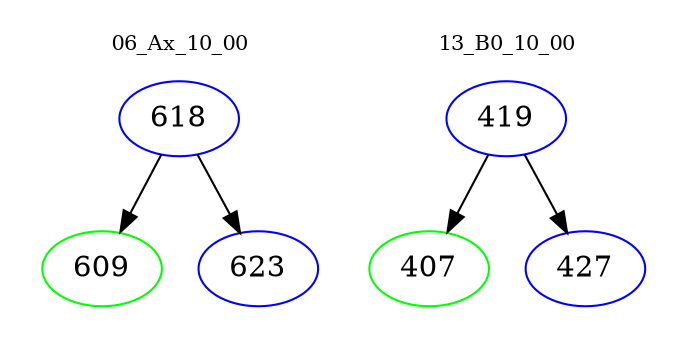 digraph{
subgraph cluster_0 {
color = white
label = "06_Ax_10_00";
fontsize=10;
T0_618 [label="618", color="blue"]
T0_618 -> T0_609 [color="black"]
T0_609 [label="609", color="green"]
T0_618 -> T0_623 [color="black"]
T0_623 [label="623", color="blue"]
}
subgraph cluster_1 {
color = white
label = "13_B0_10_00";
fontsize=10;
T1_419 [label="419", color="blue"]
T1_419 -> T1_407 [color="black"]
T1_407 [label="407", color="green"]
T1_419 -> T1_427 [color="black"]
T1_427 [label="427", color="blue"]
}
}
